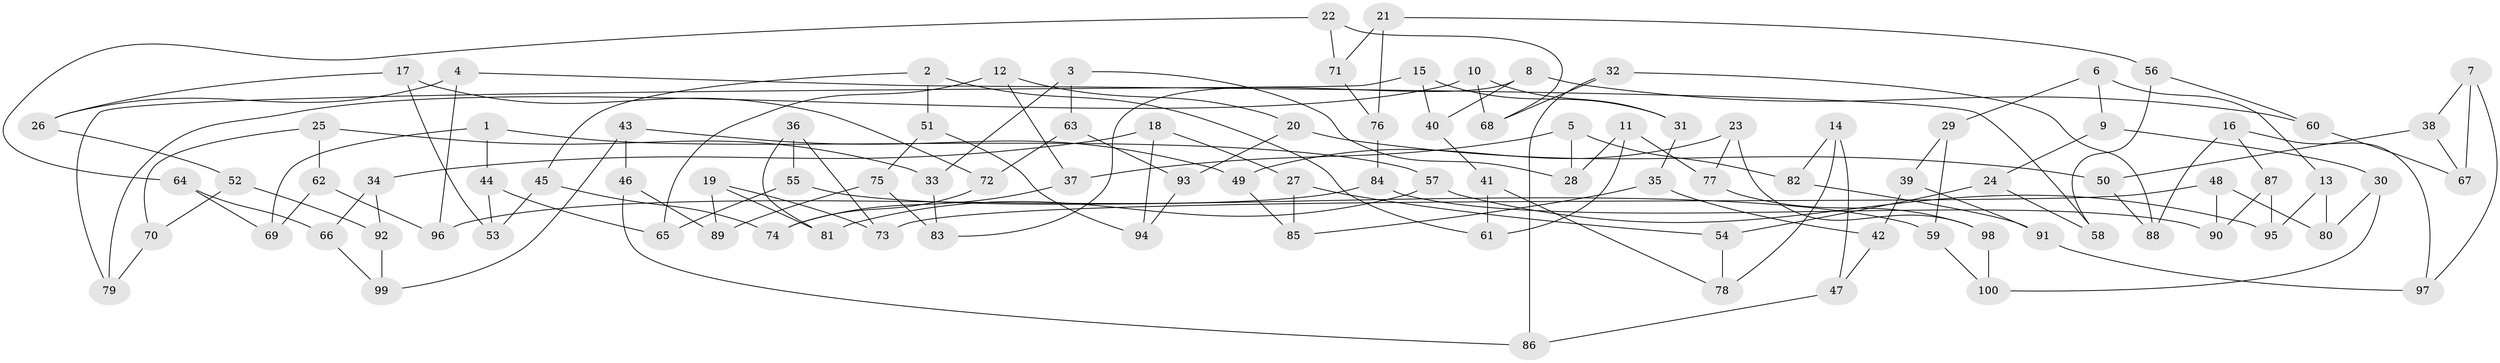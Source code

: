 // Generated by graph-tools (version 1.1) at 2025/39/02/21/25 10:39:00]
// undirected, 100 vertices, 150 edges
graph export_dot {
graph [start="1"]
  node [color=gray90,style=filled];
  1;
  2;
  3;
  4;
  5;
  6;
  7;
  8;
  9;
  10;
  11;
  12;
  13;
  14;
  15;
  16;
  17;
  18;
  19;
  20;
  21;
  22;
  23;
  24;
  25;
  26;
  27;
  28;
  29;
  30;
  31;
  32;
  33;
  34;
  35;
  36;
  37;
  38;
  39;
  40;
  41;
  42;
  43;
  44;
  45;
  46;
  47;
  48;
  49;
  50;
  51;
  52;
  53;
  54;
  55;
  56;
  57;
  58;
  59;
  60;
  61;
  62;
  63;
  64;
  65;
  66;
  67;
  68;
  69;
  70;
  71;
  72;
  73;
  74;
  75;
  76;
  77;
  78;
  79;
  80;
  81;
  82;
  83;
  84;
  85;
  86;
  87;
  88;
  89;
  90;
  91;
  92;
  93;
  94;
  95;
  96;
  97;
  98;
  99;
  100;
  1 -- 57;
  1 -- 69;
  1 -- 44;
  2 -- 45;
  2 -- 61;
  2 -- 51;
  3 -- 63;
  3 -- 28;
  3 -- 33;
  4 -- 96;
  4 -- 26;
  4 -- 58;
  5 -- 37;
  5 -- 82;
  5 -- 28;
  6 -- 29;
  6 -- 9;
  6 -- 13;
  7 -- 38;
  7 -- 67;
  7 -- 97;
  8 -- 83;
  8 -- 60;
  8 -- 40;
  9 -- 30;
  9 -- 24;
  10 -- 79;
  10 -- 31;
  10 -- 68;
  11 -- 28;
  11 -- 61;
  11 -- 77;
  12 -- 65;
  12 -- 37;
  12 -- 20;
  13 -- 95;
  13 -- 80;
  14 -- 78;
  14 -- 47;
  14 -- 82;
  15 -- 40;
  15 -- 31;
  15 -- 79;
  16 -- 87;
  16 -- 97;
  16 -- 88;
  17 -- 26;
  17 -- 53;
  17 -- 72;
  18 -- 94;
  18 -- 27;
  18 -- 34;
  19 -- 73;
  19 -- 89;
  19 -- 81;
  20 -- 93;
  20 -- 50;
  21 -- 56;
  21 -- 76;
  21 -- 71;
  22 -- 68;
  22 -- 64;
  22 -- 71;
  23 -- 77;
  23 -- 98;
  23 -- 49;
  24 -- 54;
  24 -- 58;
  25 -- 62;
  25 -- 33;
  25 -- 70;
  26 -- 52;
  27 -- 54;
  27 -- 85;
  29 -- 39;
  29 -- 59;
  30 -- 80;
  30 -- 100;
  31 -- 35;
  32 -- 88;
  32 -- 86;
  32 -- 68;
  33 -- 83;
  34 -- 66;
  34 -- 92;
  35 -- 85;
  35 -- 42;
  36 -- 81;
  36 -- 55;
  36 -- 73;
  37 -- 74;
  38 -- 67;
  38 -- 50;
  39 -- 91;
  39 -- 42;
  40 -- 41;
  41 -- 61;
  41 -- 78;
  42 -- 47;
  43 -- 49;
  43 -- 46;
  43 -- 99;
  44 -- 53;
  44 -- 65;
  45 -- 74;
  45 -- 53;
  46 -- 89;
  46 -- 86;
  47 -- 86;
  48 -- 73;
  48 -- 80;
  48 -- 90;
  49 -- 85;
  50 -- 88;
  51 -- 94;
  51 -- 75;
  52 -- 70;
  52 -- 92;
  54 -- 78;
  55 -- 65;
  55 -- 59;
  56 -- 58;
  56 -- 60;
  57 -- 81;
  57 -- 95;
  59 -- 100;
  60 -- 67;
  62 -- 69;
  62 -- 96;
  63 -- 72;
  63 -- 93;
  64 -- 69;
  64 -- 66;
  66 -- 99;
  70 -- 79;
  71 -- 76;
  72 -- 74;
  75 -- 83;
  75 -- 89;
  76 -- 84;
  77 -- 98;
  82 -- 91;
  84 -- 90;
  84 -- 96;
  87 -- 90;
  87 -- 95;
  91 -- 97;
  92 -- 99;
  93 -- 94;
  98 -- 100;
}
